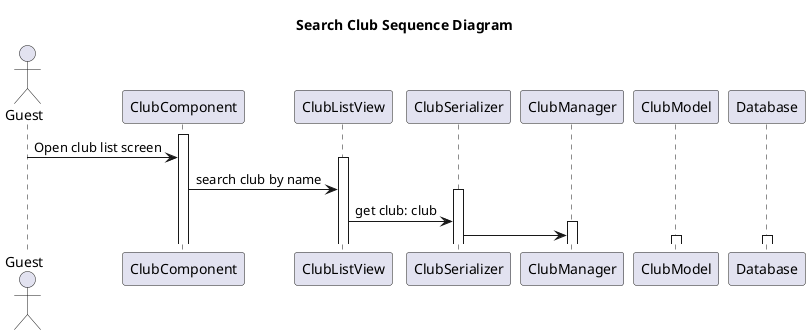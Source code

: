 @startuml
title Search Club Sequence Diagram 

actor Guest 

activate ClubComponent
Guest -> ClubComponent: Open club list screen 

activate ClubListView
ClubComponent -> ClubListView: search club by name 

activate ClubSerializer
ClubListView -> ClubSerializer: get club: club

activate ClubManager
ClubSerializer -> ClubManager: 

activate ClubModel

activate Database 



